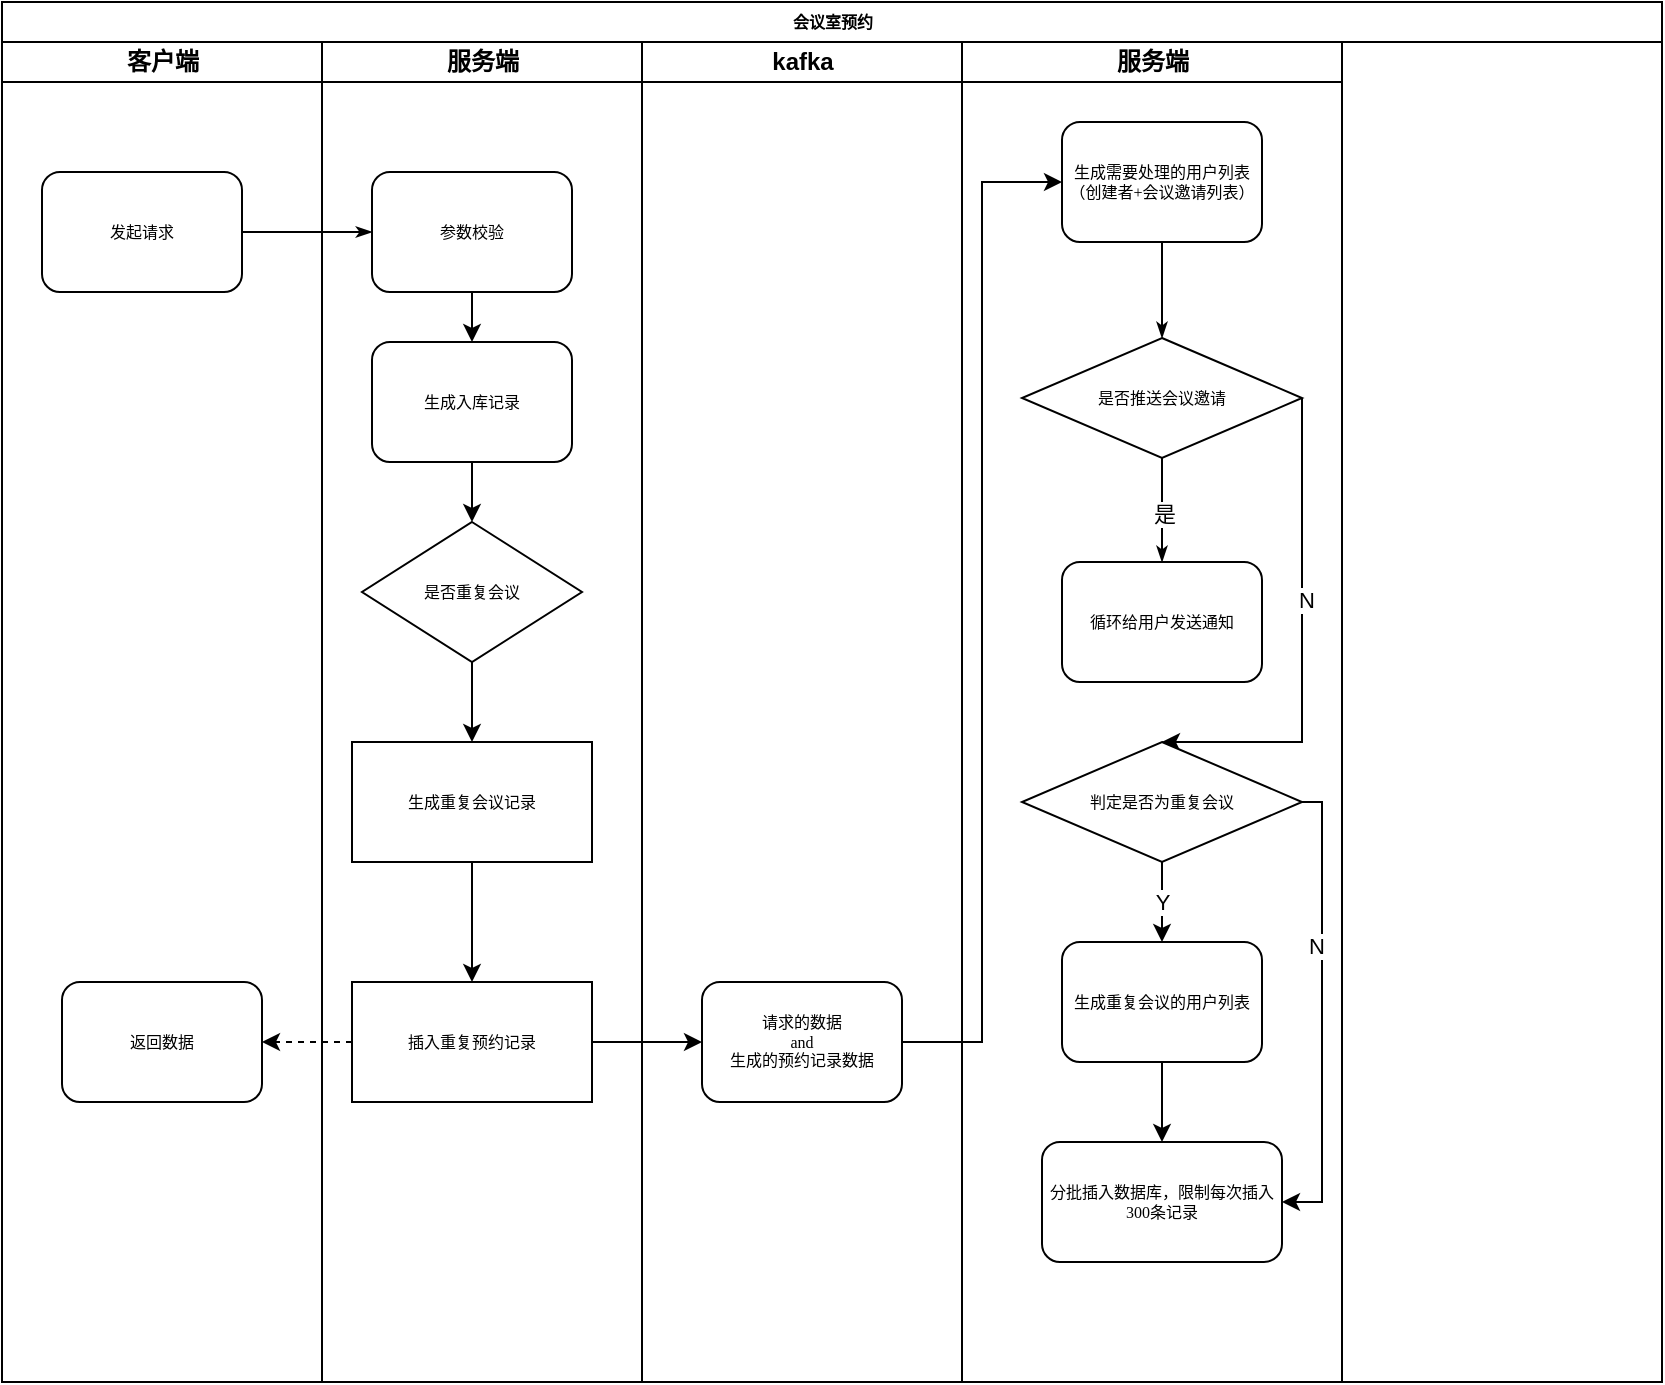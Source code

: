 <mxfile version="21.2.9" type="github">
  <diagram name="Page-1" id="74e2e168-ea6b-b213-b513-2b3c1d86103e">
    <mxGraphModel dx="1434" dy="621" grid="1" gridSize="10" guides="1" tooltips="1" connect="1" arrows="1" fold="1" page="1" pageScale="1" pageWidth="1100" pageHeight="850" background="none" math="0" shadow="0">
      <root>
        <mxCell id="0" />
        <mxCell id="1" parent="0" />
        <mxCell id="77e6c97f196da883-1" value="会议室预约" style="swimlane;html=1;childLayout=stackLayout;startSize=20;rounded=0;shadow=0;labelBackgroundColor=none;strokeWidth=1;fontFamily=Verdana;fontSize=8;align=center;" parent="1" vertex="1">
          <mxGeometry x="70" y="40" width="830" height="690" as="geometry" />
        </mxCell>
        <mxCell id="77e6c97f196da883-2" value="客户端" style="swimlane;html=1;startSize=20;" parent="77e6c97f196da883-1" vertex="1">
          <mxGeometry y="20" width="160" height="670" as="geometry" />
        </mxCell>
        <mxCell id="77e6c97f196da883-8" value="发起请求" style="rounded=1;whiteSpace=wrap;html=1;shadow=0;labelBackgroundColor=none;strokeWidth=1;fontFamily=Verdana;fontSize=8;align=center;" parent="77e6c97f196da883-2" vertex="1">
          <mxGeometry x="20" y="65" width="100" height="60" as="geometry" />
        </mxCell>
        <mxCell id="77e6c97f196da883-9" value="返回数据" style="rounded=1;whiteSpace=wrap;html=1;shadow=0;labelBackgroundColor=none;strokeWidth=1;fontFamily=Verdana;fontSize=8;align=center;" parent="77e6c97f196da883-2" vertex="1">
          <mxGeometry x="30" y="470" width="100" height="60" as="geometry" />
        </mxCell>
        <mxCell id="77e6c97f196da883-26" style="edgeStyle=orthogonalEdgeStyle;rounded=1;html=1;labelBackgroundColor=none;startArrow=none;startFill=0;startSize=5;endArrow=classicThin;endFill=1;endSize=5;jettySize=auto;orthogonalLoop=1;strokeWidth=1;fontFamily=Verdana;fontSize=8" parent="77e6c97f196da883-1" source="77e6c97f196da883-8" target="77e6c97f196da883-11" edge="1">
          <mxGeometry relative="1" as="geometry" />
        </mxCell>
        <mxCell id="77e6c97f196da883-3" value="服务端" style="swimlane;html=1;startSize=20;" parent="77e6c97f196da883-1" vertex="1">
          <mxGeometry x="160" y="20" width="160" height="670" as="geometry" />
        </mxCell>
        <mxCell id="6kmdfwkzF2_6ChwyTH_8-12" value="" style="edgeStyle=orthogonalEdgeStyle;rounded=0;orthogonalLoop=1;jettySize=auto;html=1;entryX=0.5;entryY=0;entryDx=0;entryDy=0;" edge="1" parent="77e6c97f196da883-3" source="77e6c97f196da883-11" target="6kmdfwkzF2_6ChwyTH_8-3">
          <mxGeometry relative="1" as="geometry" />
        </mxCell>
        <mxCell id="77e6c97f196da883-11" value="参数校验" style="rounded=1;whiteSpace=wrap;html=1;shadow=0;labelBackgroundColor=none;strokeWidth=1;fontFamily=Verdana;fontSize=8;align=center;" parent="77e6c97f196da883-3" vertex="1">
          <mxGeometry x="25" y="65" width="100" height="60" as="geometry" />
        </mxCell>
        <mxCell id="6kmdfwkzF2_6ChwyTH_8-13" value="" style="edgeStyle=orthogonalEdgeStyle;rounded=0;orthogonalLoop=1;jettySize=auto;html=1;" edge="1" parent="77e6c97f196da883-3" source="6kmdfwkzF2_6ChwyTH_8-3" target="6kmdfwkzF2_6ChwyTH_8-4">
          <mxGeometry relative="1" as="geometry" />
        </mxCell>
        <mxCell id="6kmdfwkzF2_6ChwyTH_8-3" value="生成入库记录" style="rounded=1;whiteSpace=wrap;html=1;shadow=0;labelBackgroundColor=none;strokeWidth=1;fontFamily=Verdana;fontSize=8;align=center;" vertex="1" parent="77e6c97f196da883-3">
          <mxGeometry x="25" y="150" width="100" height="60" as="geometry" />
        </mxCell>
        <mxCell id="6kmdfwkzF2_6ChwyTH_8-6" value="" style="edgeStyle=orthogonalEdgeStyle;rounded=0;orthogonalLoop=1;jettySize=auto;html=1;" edge="1" parent="77e6c97f196da883-3" source="6kmdfwkzF2_6ChwyTH_8-4" target="6kmdfwkzF2_6ChwyTH_8-5">
          <mxGeometry relative="1" as="geometry" />
        </mxCell>
        <mxCell id="6kmdfwkzF2_6ChwyTH_8-4" value="是否重复会议" style="rhombus;whiteSpace=wrap;html=1;rounded=0;shadow=0;labelBackgroundColor=none;strokeWidth=1;fontFamily=Verdana;fontSize=8;align=center;" vertex="1" parent="77e6c97f196da883-3">
          <mxGeometry x="20" y="240" width="110" height="70" as="geometry" />
        </mxCell>
        <mxCell id="6kmdfwkzF2_6ChwyTH_8-8" value="" style="edgeStyle=orthogonalEdgeStyle;rounded=0;orthogonalLoop=1;jettySize=auto;html=1;" edge="1" parent="77e6c97f196da883-3" source="6kmdfwkzF2_6ChwyTH_8-5" target="6kmdfwkzF2_6ChwyTH_8-7">
          <mxGeometry relative="1" as="geometry" />
        </mxCell>
        <mxCell id="6kmdfwkzF2_6ChwyTH_8-5" value="生成重复会议记录" style="whiteSpace=wrap;html=1;fontSize=8;fontFamily=Verdana;rounded=0;shadow=0;labelBackgroundColor=none;strokeWidth=1;" vertex="1" parent="77e6c97f196da883-3">
          <mxGeometry x="15" y="350" width="120" height="60" as="geometry" />
        </mxCell>
        <mxCell id="6kmdfwkzF2_6ChwyTH_8-7" value="插入重复预约记录" style="whiteSpace=wrap;html=1;fontSize=8;fontFamily=Verdana;rounded=0;shadow=0;labelBackgroundColor=none;strokeWidth=1;" vertex="1" parent="77e6c97f196da883-3">
          <mxGeometry x="15" y="470" width="120" height="60" as="geometry" />
        </mxCell>
        <mxCell id="77e6c97f196da883-4" value="kafka" style="swimlane;html=1;startSize=20;" parent="77e6c97f196da883-1" vertex="1">
          <mxGeometry x="320" y="20" width="160" height="670" as="geometry" />
        </mxCell>
        <mxCell id="77e6c97f196da883-12" value="请求的数据&lt;br&gt;and&lt;br&gt;生成的预约记录数据" style="rounded=1;whiteSpace=wrap;html=1;shadow=0;labelBackgroundColor=none;strokeWidth=1;fontFamily=Verdana;fontSize=8;align=center;" parent="77e6c97f196da883-4" vertex="1">
          <mxGeometry x="30" y="470" width="100" height="60" as="geometry" />
        </mxCell>
        <mxCell id="77e6c97f196da883-5" value="服务端" style="swimlane;html=1;startSize=20;" parent="77e6c97f196da883-1" vertex="1">
          <mxGeometry x="480" y="20" width="190" height="670" as="geometry" />
        </mxCell>
        <mxCell id="77e6c97f196da883-15" value="生成需要处理的用户列表（创建者+会议邀请列表）" style="rounded=1;whiteSpace=wrap;html=1;shadow=0;labelBackgroundColor=none;strokeWidth=1;fontFamily=Verdana;fontSize=8;align=center;" parent="77e6c97f196da883-5" vertex="1">
          <mxGeometry x="50" y="40" width="100" height="60" as="geometry" />
        </mxCell>
        <mxCell id="6kmdfwkzF2_6ChwyTH_8-30" style="edgeStyle=orthogonalEdgeStyle;rounded=0;orthogonalLoop=1;jettySize=auto;html=1;entryX=0.5;entryY=0;entryDx=0;entryDy=0;" edge="1" parent="77e6c97f196da883-5" source="77e6c97f196da883-16" target="6kmdfwkzF2_6ChwyTH_8-20">
          <mxGeometry relative="1" as="geometry">
            <Array as="points">
              <mxPoint x="170" y="350" />
            </Array>
          </mxGeometry>
        </mxCell>
        <mxCell id="6kmdfwkzF2_6ChwyTH_8-31" value="N" style="edgeLabel;html=1;align=center;verticalAlign=middle;resizable=0;points=[];" vertex="1" connectable="0" parent="6kmdfwkzF2_6ChwyTH_8-30">
          <mxGeometry x="-0.165" y="2" relative="1" as="geometry">
            <mxPoint as="offset" />
          </mxGeometry>
        </mxCell>
        <mxCell id="77e6c97f196da883-16" value="是否推送会议邀请" style="rhombus;whiteSpace=wrap;html=1;rounded=0;shadow=0;labelBackgroundColor=none;strokeWidth=1;fontFamily=Verdana;fontSize=8;align=center;" parent="77e6c97f196da883-5" vertex="1">
          <mxGeometry x="30" y="148" width="140" height="60" as="geometry" />
        </mxCell>
        <mxCell id="77e6c97f196da883-17" value="循环给用户发送通知" style="rounded=1;whiteSpace=wrap;html=1;shadow=0;labelBackgroundColor=none;strokeWidth=1;fontFamily=Verdana;fontSize=8;align=center;" parent="77e6c97f196da883-5" vertex="1">
          <mxGeometry x="50" y="260" width="100" height="60" as="geometry" />
        </mxCell>
        <mxCell id="77e6c97f196da883-34" style="edgeStyle=orthogonalEdgeStyle;rounded=1;html=1;labelBackgroundColor=none;startArrow=none;startFill=0;startSize=5;endArrow=classicThin;endFill=1;endSize=5;jettySize=auto;orthogonalLoop=1;strokeColor=#000000;strokeWidth=1;fontFamily=Verdana;fontSize=8;fontColor=#000000;" parent="77e6c97f196da883-5" source="77e6c97f196da883-15" target="77e6c97f196da883-16" edge="1">
          <mxGeometry relative="1" as="geometry" />
        </mxCell>
        <mxCell id="77e6c97f196da883-35" style="edgeStyle=orthogonalEdgeStyle;rounded=1;html=1;labelBackgroundColor=none;startArrow=none;startFill=0;startSize=5;endArrow=classicThin;endFill=1;endSize=5;jettySize=auto;orthogonalLoop=1;strokeWidth=1;fontFamily=Verdana;fontSize=8" parent="77e6c97f196da883-5" source="77e6c97f196da883-16" target="77e6c97f196da883-17" edge="1">
          <mxGeometry relative="1" as="geometry" />
        </mxCell>
        <mxCell id="6kmdfwkzF2_6ChwyTH_8-17" value="是" style="edgeLabel;html=1;align=center;verticalAlign=middle;resizable=0;points=[];" vertex="1" connectable="0" parent="77e6c97f196da883-35">
          <mxGeometry x="0.077" y="1" relative="1" as="geometry">
            <mxPoint as="offset" />
          </mxGeometry>
        </mxCell>
        <mxCell id="6kmdfwkzF2_6ChwyTH_8-27" value="Y" style="edgeStyle=orthogonalEdgeStyle;rounded=0;orthogonalLoop=1;jettySize=auto;html=1;entryX=0.5;entryY=0;entryDx=0;entryDy=0;" edge="1" parent="77e6c97f196da883-5" source="6kmdfwkzF2_6ChwyTH_8-20" target="6kmdfwkzF2_6ChwyTH_8-21">
          <mxGeometry relative="1" as="geometry" />
        </mxCell>
        <mxCell id="6kmdfwkzF2_6ChwyTH_8-28" style="edgeStyle=orthogonalEdgeStyle;rounded=0;orthogonalLoop=1;jettySize=auto;html=1;entryX=1;entryY=0.5;entryDx=0;entryDy=0;" edge="1" parent="77e6c97f196da883-5" source="6kmdfwkzF2_6ChwyTH_8-20" target="6kmdfwkzF2_6ChwyTH_8-25">
          <mxGeometry relative="1" as="geometry">
            <Array as="points">
              <mxPoint x="180" y="380" />
              <mxPoint x="180" y="580" />
            </Array>
          </mxGeometry>
        </mxCell>
        <mxCell id="6kmdfwkzF2_6ChwyTH_8-29" value="N" style="edgeLabel;html=1;align=center;verticalAlign=middle;resizable=0;points=[];" vertex="1" connectable="0" parent="6kmdfwkzF2_6ChwyTH_8-28">
          <mxGeometry x="-0.287" y="-3" relative="1" as="geometry">
            <mxPoint as="offset" />
          </mxGeometry>
        </mxCell>
        <mxCell id="6kmdfwkzF2_6ChwyTH_8-20" value="判定是否为重复会议" style="rhombus;whiteSpace=wrap;html=1;rounded=0;shadow=0;labelBackgroundColor=none;strokeWidth=1;fontFamily=Verdana;fontSize=8;align=center;" vertex="1" parent="77e6c97f196da883-5">
          <mxGeometry x="30" y="350" width="140" height="60" as="geometry" />
        </mxCell>
        <mxCell id="6kmdfwkzF2_6ChwyTH_8-26" value="" style="edgeStyle=orthogonalEdgeStyle;rounded=0;orthogonalLoop=1;jettySize=auto;html=1;" edge="1" parent="77e6c97f196da883-5" source="6kmdfwkzF2_6ChwyTH_8-21" target="6kmdfwkzF2_6ChwyTH_8-25">
          <mxGeometry relative="1" as="geometry" />
        </mxCell>
        <mxCell id="6kmdfwkzF2_6ChwyTH_8-21" value="生成重复会议的用户列表" style="rounded=1;whiteSpace=wrap;html=1;shadow=0;labelBackgroundColor=none;strokeWidth=1;fontFamily=Verdana;fontSize=8;align=center;" vertex="1" parent="77e6c97f196da883-5">
          <mxGeometry x="50" y="450" width="100" height="60" as="geometry" />
        </mxCell>
        <mxCell id="6kmdfwkzF2_6ChwyTH_8-25" value="分批插入数据库，限制每次插入300条记录" style="whiteSpace=wrap;html=1;fontSize=8;fontFamily=Verdana;rounded=1;shadow=0;labelBackgroundColor=none;strokeWidth=1;" vertex="1" parent="77e6c97f196da883-5">
          <mxGeometry x="40" y="550" width="120" height="60" as="geometry" />
        </mxCell>
        <mxCell id="6kmdfwkzF2_6ChwyTH_8-9" value="" style="edgeStyle=orthogonalEdgeStyle;rounded=0;orthogonalLoop=1;jettySize=auto;html=1;dashed=1;" edge="1" parent="77e6c97f196da883-1" source="6kmdfwkzF2_6ChwyTH_8-7" target="77e6c97f196da883-9">
          <mxGeometry relative="1" as="geometry" />
        </mxCell>
        <mxCell id="6kmdfwkzF2_6ChwyTH_8-10" style="edgeStyle=orthogonalEdgeStyle;rounded=0;orthogonalLoop=1;jettySize=auto;html=1;entryX=0;entryY=0.5;entryDx=0;entryDy=0;" edge="1" parent="77e6c97f196da883-1" source="6kmdfwkzF2_6ChwyTH_8-7" target="77e6c97f196da883-12">
          <mxGeometry relative="1" as="geometry" />
        </mxCell>
        <mxCell id="6kmdfwkzF2_6ChwyTH_8-16" style="edgeStyle=orthogonalEdgeStyle;rounded=0;orthogonalLoop=1;jettySize=auto;html=1;exitX=1;exitY=0.5;exitDx=0;exitDy=0;entryX=0;entryY=0.5;entryDx=0;entryDy=0;" edge="1" parent="77e6c97f196da883-1" source="77e6c97f196da883-12" target="77e6c97f196da883-15">
          <mxGeometry relative="1" as="geometry">
            <mxPoint x="770" y="520" as="sourcePoint" />
          </mxGeometry>
        </mxCell>
      </root>
    </mxGraphModel>
  </diagram>
</mxfile>
